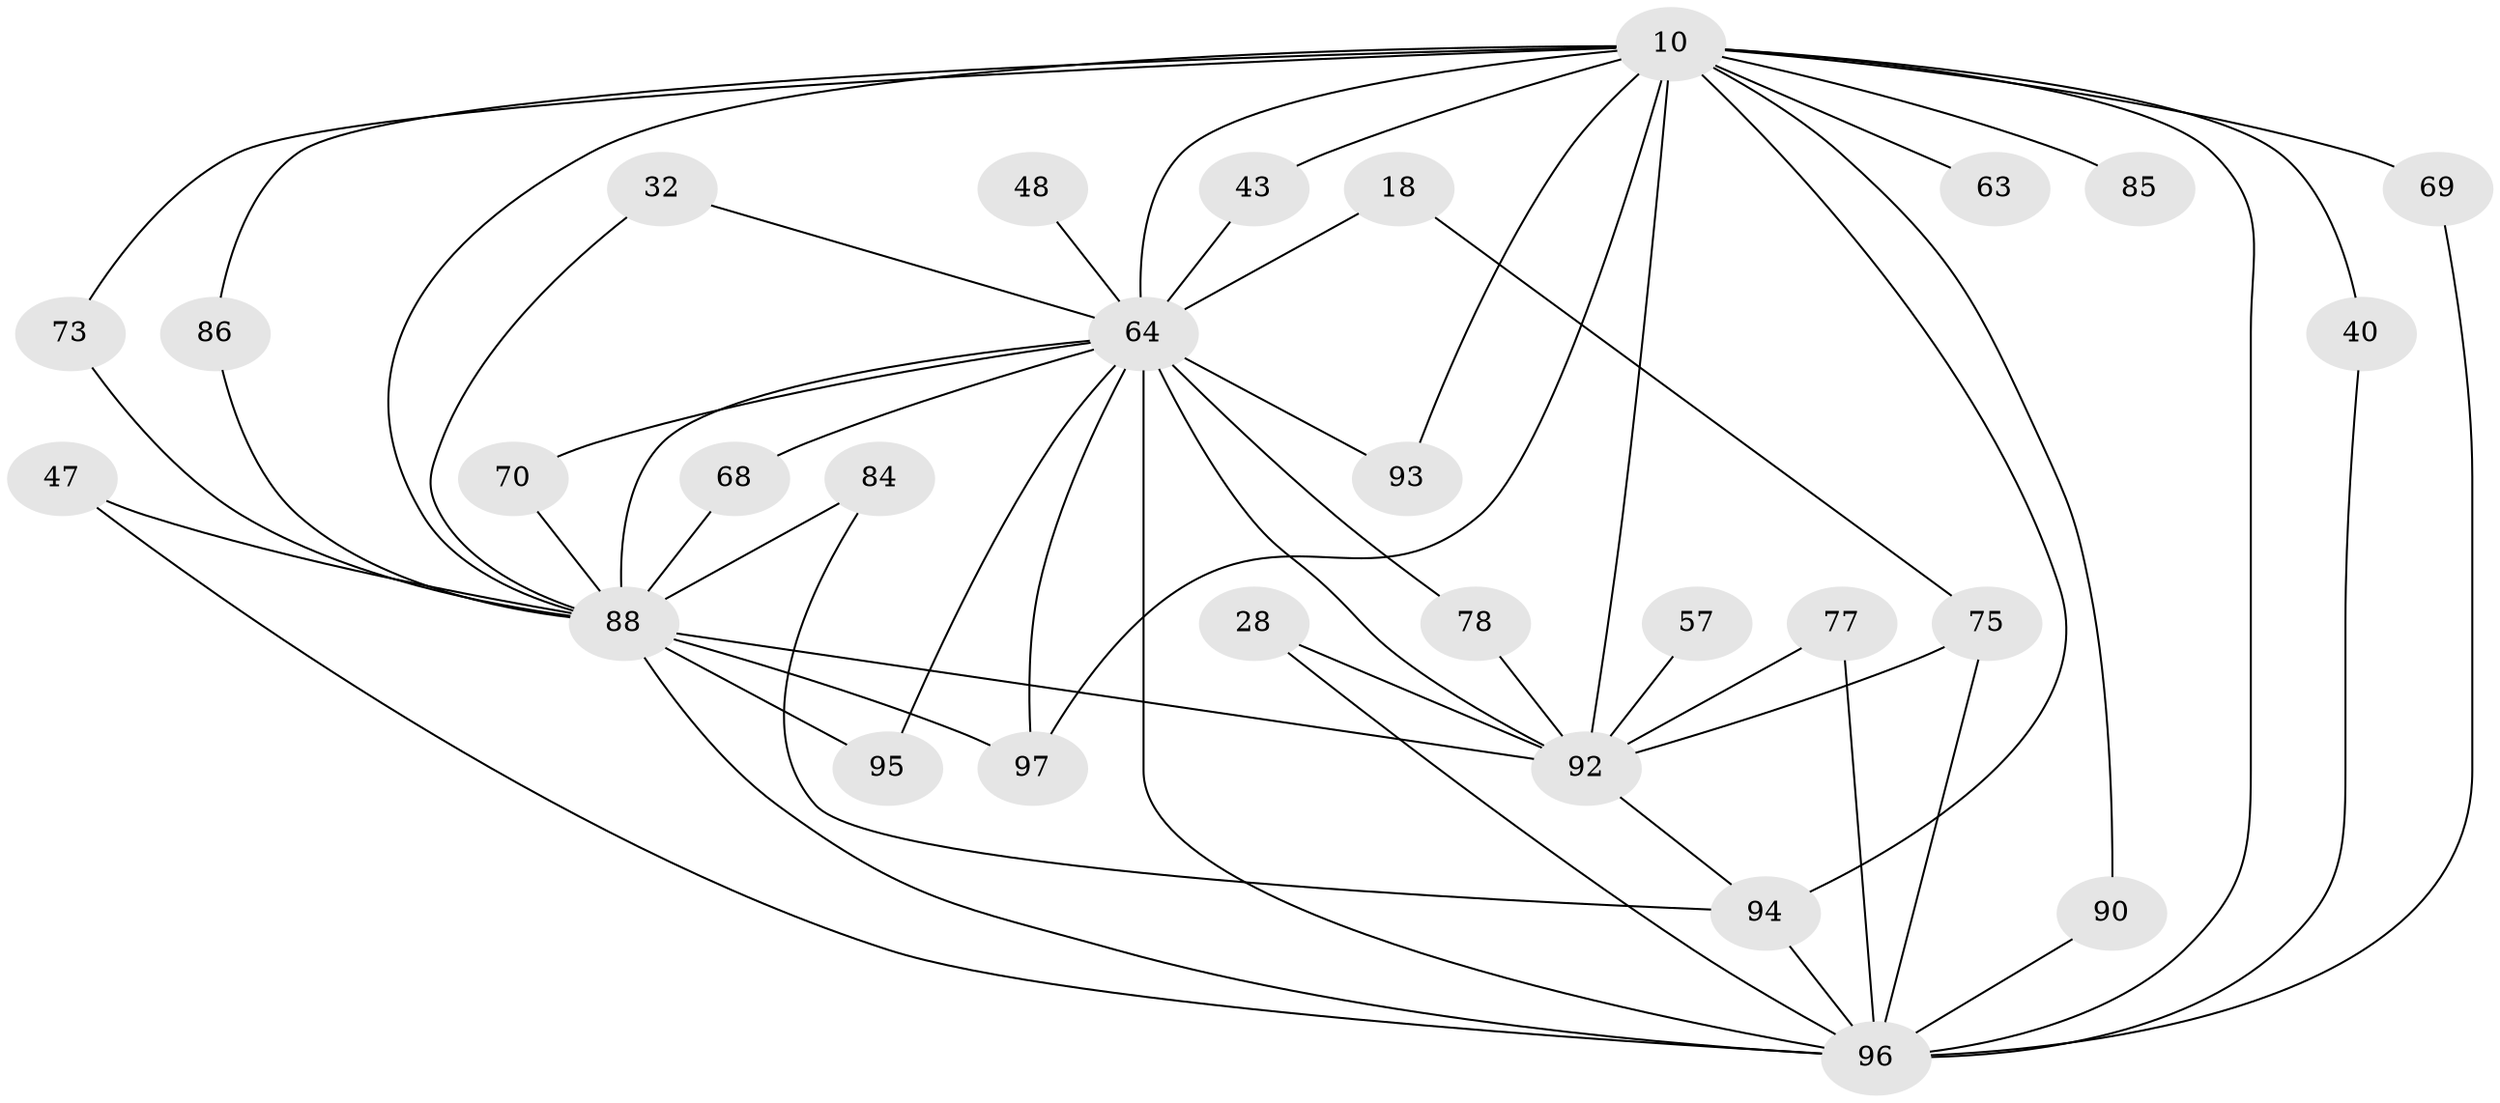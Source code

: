 // original degree distribution, {10: 0.010309278350515464, 16: 0.020618556701030927, 24: 0.010309278350515464, 17: 0.020618556701030927, 19: 0.020618556701030927, 22: 0.010309278350515464, 31: 0.010309278350515464, 5: 0.030927835051546393, 3: 0.1958762886597938, 6: 0.041237113402061855, 4: 0.09278350515463918, 2: 0.5154639175257731, 7: 0.010309278350515464, 8: 0.010309278350515464}
// Generated by graph-tools (version 1.1) at 2025/49/03/04/25 21:49:58]
// undirected, 29 vertices, 55 edges
graph export_dot {
graph [start="1"]
  node [color=gray90,style=filled];
  10 [super="+6"];
  18;
  28;
  32;
  40 [super="+15"];
  43;
  47;
  48;
  57;
  63;
  64 [super="+31+33+7"];
  68 [super="+23+60+17"];
  69 [super="+58"];
  70;
  73;
  75 [super="+20+16"];
  77 [super="+65"];
  78;
  84;
  85;
  86;
  88 [super="+55+72+71+83"];
  90;
  92 [super="+24+87+11+44+79"];
  93;
  94 [super="+29+80"];
  95;
  96 [super="+76+89+91+66"];
  97 [super="+82"];
  10 -- 43;
  10 -- 63 [weight=2];
  10 -- 85 [weight=2];
  10 -- 93;
  10 -- 94 [weight=5];
  10 -- 96 [weight=15];
  10 -- 73;
  10 -- 86;
  10 -- 90;
  10 -- 92 [weight=11];
  10 -- 88 [weight=10];
  10 -- 40;
  10 -- 64 [weight=7];
  10 -- 97 [weight=2];
  10 -- 69 [weight=2];
  18 -- 75;
  18 -- 64 [weight=2];
  28 -- 92;
  28 -- 96;
  32 -- 64;
  32 -- 88;
  40 -- 96;
  43 -- 64;
  47 -- 96;
  47 -- 88;
  48 -- 64 [weight=2];
  57 -- 92 [weight=2];
  64 -- 68 [weight=2];
  64 -- 70;
  64 -- 78;
  64 -- 88 [weight=10];
  64 -- 93;
  64 -- 95;
  64 -- 97;
  64 -- 96 [weight=11];
  64 -- 92 [weight=3];
  68 -- 88 [weight=3];
  69 -- 96;
  70 -- 88;
  73 -- 88;
  75 -- 96 [weight=3];
  75 -- 92;
  77 -- 92 [weight=3];
  77 -- 96 [weight=3];
  78 -- 92;
  84 -- 94;
  84 -- 88;
  86 -- 88;
  88 -- 92 [weight=4];
  88 -- 95;
  88 -- 97;
  88 -- 96 [weight=8];
  90 -- 96;
  92 -- 94;
  94 -- 96;
}
